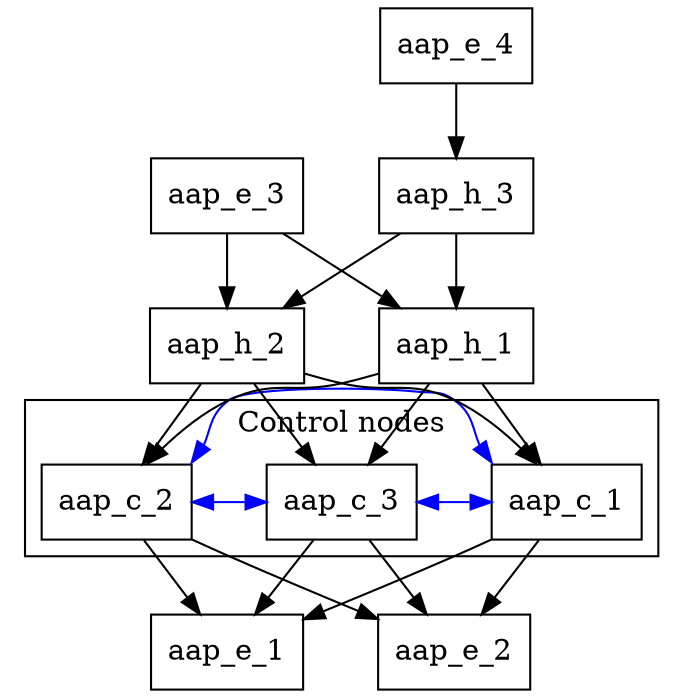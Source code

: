# mesh-multi-hop.png
strict digraph "" 
{
    rankdir=TB
    nodesep=0.5
    ranksep=0.5
    node [shape=box];
            "aap_e_3"; "aap_e_4";
            "aap_h_3";        
  
    subgraph cluster_0 {
        graph [label="Control nodes", type =solid];
        {
            rank=same;
            "aap_c_3";
            "aap_c_2";
            "aap_c_1";
        }

  }


"aap_h_2";
"aap_h_1";

            "aap_e_1";
             "aap_e_2";

  "aap_e_1";
  "aap_e_2";
  "aap_e_3" -> {"aap_h_2" "aap_h_1"};
  "aap_e_4" -> "aap_h_3";
  "aap_h_3" -> {"aap_h_1" "aap_h_2"};
  "aap_h_1" -> {"aap_c_2" "aap_c_3" "aap_c_1"};
  "aap_h_2" -> {"aap_c_2" "aap_c_3" "aap_c_1"};
  "aap_c_1":nw -> "aap_c_2":ne[dir=both, color=blue]; 
  "aap_c_2" -> "aap_c_3"[dir=both, color=blue];
  "aap_c_1" -> "aap_c_3"[dir=both, color=blue];
  "aap_c_1" -> {"aap_e_1" "aap_e_2"};
  "aap_c_2" -> {"aap_e_1" "aap_e_2"};
  "aap_c_3" -> {"aap_e_1" "aap_e_2"};
}
